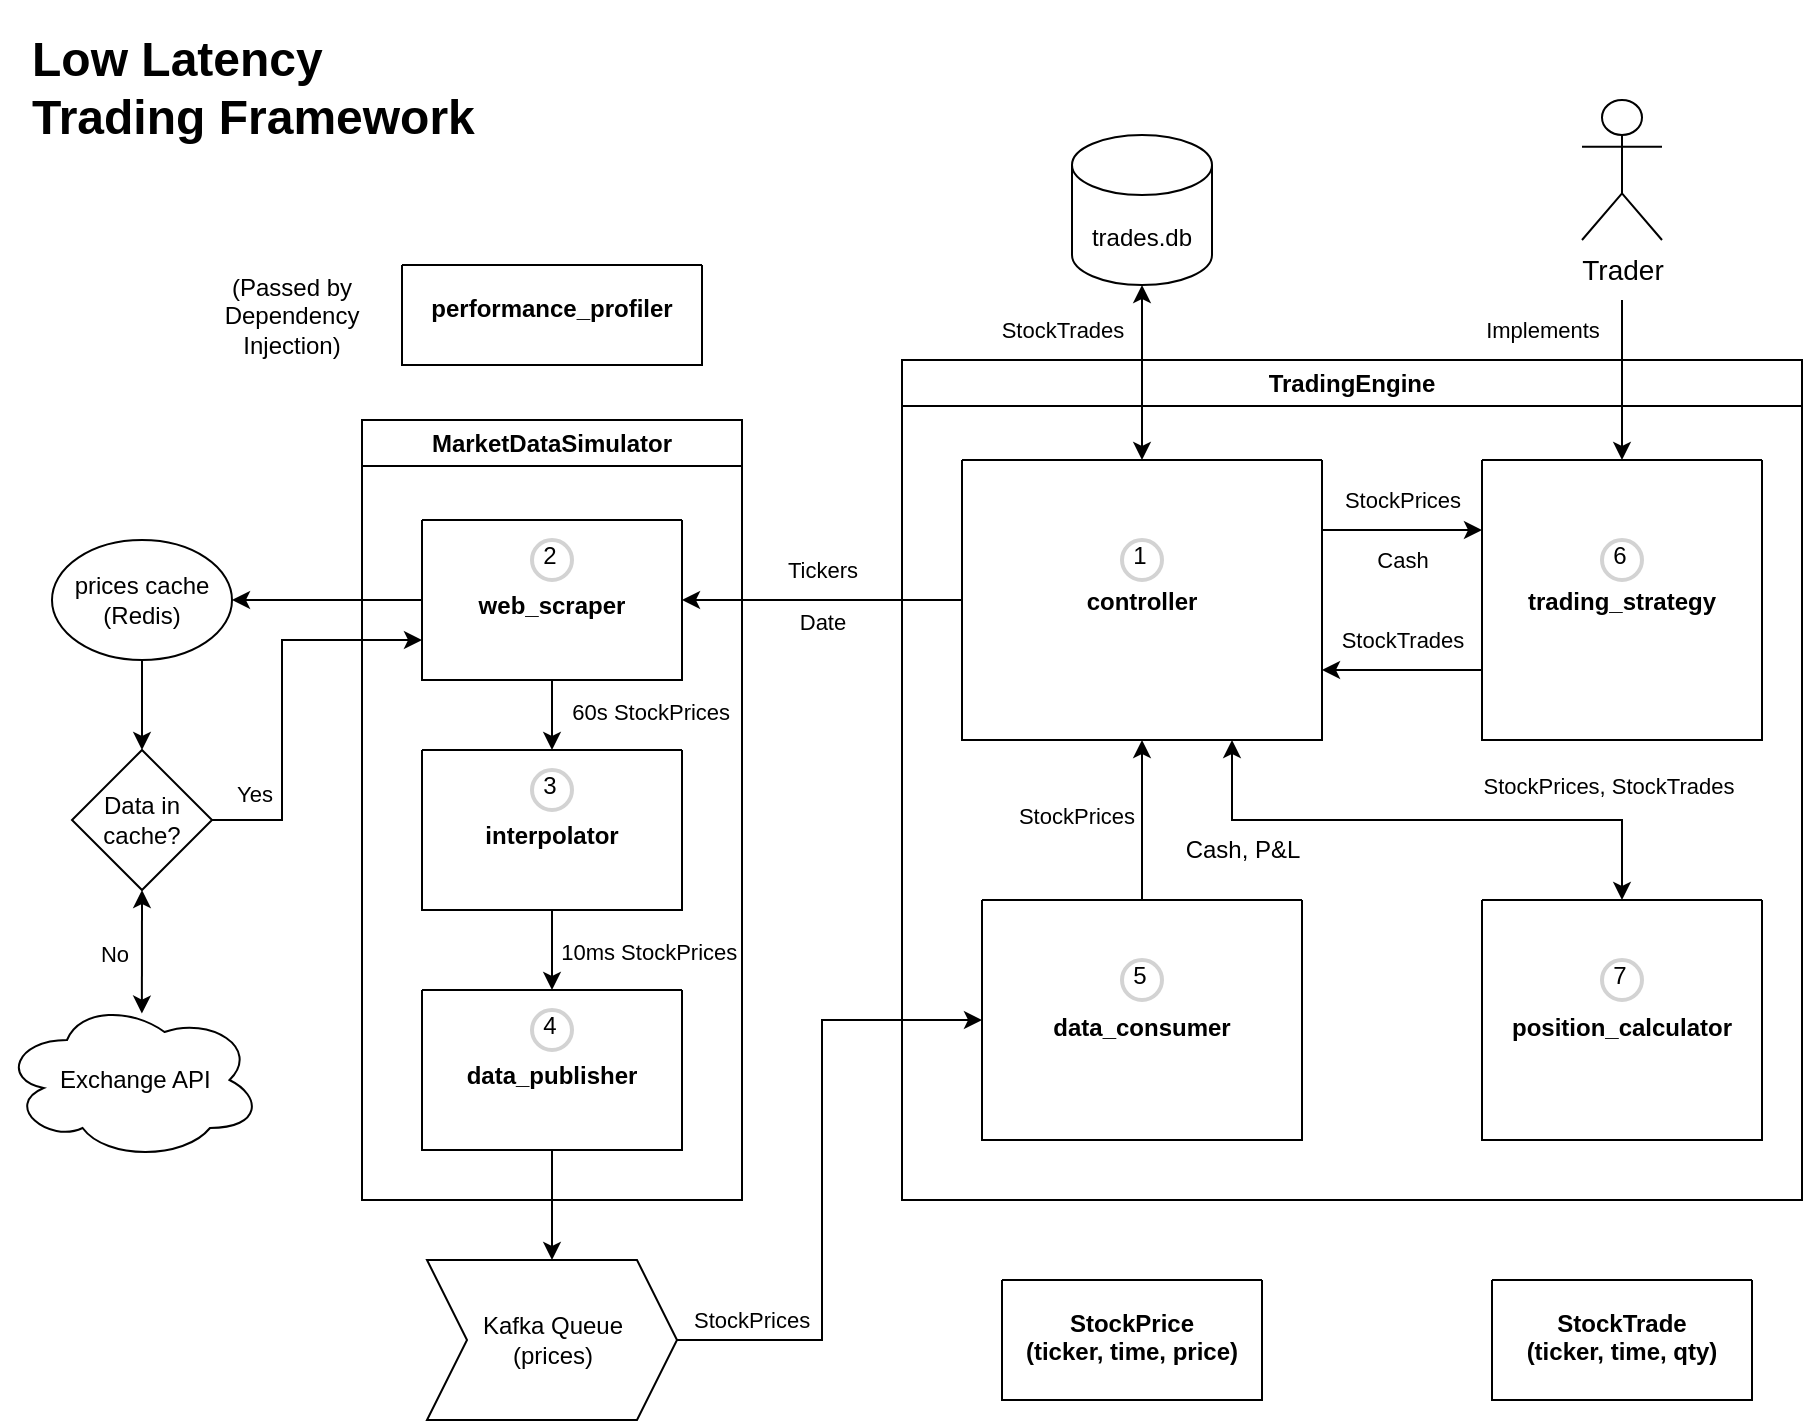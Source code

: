 <mxfile version="21.6.8" type="github">
  <diagram name="Page-1" id="pJ7hlgbtZg3L-grrAXEL">
    <mxGraphModel dx="1562" dy="885" grid="1" gridSize="10" guides="1" tooltips="1" connect="1" arrows="1" fold="1" page="1" pageScale="1" pageWidth="850" pageHeight="1100" math="0" shadow="0">
      <root>
        <mxCell id="0" />
        <mxCell id="1" parent="0" />
        <mxCell id="3ZmCXDLjL7RIUipo-lnP-1" value="TradingEngine" style="swimlane;whiteSpace=wrap;html=1;labelBackgroundColor=none;fillOpacity=0;" vertex="1" parent="1">
          <mxGeometry x="570" y="320" width="450" height="420" as="geometry" />
        </mxCell>
        <mxCell id="3ZmCXDLjL7RIUipo-lnP-2" value="&#xa;&#xa;&#xa;&#xa;&#xa;&#xa;&#xa;&#xa;&#xa;&#xa;trading_strategy" style="swimlane;startSize=0;labelBackgroundColor=none;" vertex="1" parent="3ZmCXDLjL7RIUipo-lnP-1">
          <mxGeometry x="290" y="50" width="140" height="140" as="geometry" />
        </mxCell>
        <mxCell id="3ZmCXDLjL7RIUipo-lnP-3" value="6" style="ellipse;html=1;aspect=fixed;strokeWidth=2;spacingBottom=4;spacingRight=2;strokeColor=#d3d3d3;labelBackgroundColor=none;whiteSpace=wrap;fillOpacity=0;" vertex="1" parent="3ZmCXDLjL7RIUipo-lnP-2">
          <mxGeometry x="60" y="40" width="20" height="20" as="geometry" />
        </mxCell>
        <mxCell id="3ZmCXDLjL7RIUipo-lnP-4" value="&#xa;&#xa;&#xa;&#xa;&#xa;&#xa;&#xa;&#xa;&#xa;&#xa;controller" style="swimlane;startSize=0;labelBackgroundColor=none;" vertex="1" parent="3ZmCXDLjL7RIUipo-lnP-1">
          <mxGeometry x="30" y="50" width="180" height="140" as="geometry" />
        </mxCell>
        <mxCell id="3ZmCXDLjL7RIUipo-lnP-5" value="1" style="ellipse;whiteSpace=wrap;html=1;aspect=fixed;strokeWidth=2;spacingBottom=4;spacingRight=2;strokeColor=#d3d3d3;fillOpacity=0;" vertex="1" parent="3ZmCXDLjL7RIUipo-lnP-4">
          <mxGeometry x="80" y="40" width="20" height="20" as="geometry" />
        </mxCell>
        <mxCell id="3ZmCXDLjL7RIUipo-lnP-6" value="&#xa;&#xa;&#xa;&#xa;&#xa;&#xa;&#xa;&#xa;&#xa;data_consumer" style="swimlane;startSize=0;labelBackgroundColor=none;" vertex="1" parent="3ZmCXDLjL7RIUipo-lnP-1">
          <mxGeometry x="40" y="270" width="160" height="120" as="geometry" />
        </mxCell>
        <mxCell id="3ZmCXDLjL7RIUipo-lnP-7" value="5" style="ellipse;whiteSpace=wrap;html=1;aspect=fixed;strokeWidth=2;spacingBottom=4;spacingRight=2;strokeColor=#d3d3d3;fillOpacity=0;" vertex="1" parent="3ZmCXDLjL7RIUipo-lnP-6">
          <mxGeometry x="70" y="30" width="20" height="20" as="geometry" />
        </mxCell>
        <mxCell id="3ZmCXDLjL7RIUipo-lnP-8" value="&#xa;&#xa;&#xa;&#xa;&#xa;&#xa;&#xa;&#xa;&#xa;position_calculator" style="swimlane;startSize=0;labelBackgroundColor=none;" vertex="1" parent="3ZmCXDLjL7RIUipo-lnP-1">
          <mxGeometry x="290" y="270" width="140" height="120" as="geometry" />
        </mxCell>
        <mxCell id="3ZmCXDLjL7RIUipo-lnP-9" value="7" style="ellipse;whiteSpace=wrap;html=1;aspect=fixed;strokeWidth=2;spacingBottom=4;spacingRight=2;strokeColor=#d3d3d3;fillOpacity=0;" vertex="1" parent="3ZmCXDLjL7RIUipo-lnP-8">
          <mxGeometry x="60" y="30" width="20" height="20" as="geometry" />
        </mxCell>
        <mxCell id="3ZmCXDLjL7RIUipo-lnP-10" value="" style="endArrow=classic;startArrow=classic;html=1;rounded=0;entryX=0.75;entryY=1;entryDx=0;entryDy=0;exitX=0.5;exitY=0;exitDx=0;exitDy=0;labelBackgroundColor=none;" edge="1" parent="3ZmCXDLjL7RIUipo-lnP-1" source="3ZmCXDLjL7RIUipo-lnP-8" target="3ZmCXDLjL7RIUipo-lnP-4">
          <mxGeometry width="50" height="50" relative="1" as="geometry">
            <mxPoint x="95" y="270" as="sourcePoint" />
            <mxPoint x="115" y="230" as="targetPoint" />
            <Array as="points">
              <mxPoint x="360" y="230" />
              <mxPoint x="165" y="230" />
            </Array>
          </mxGeometry>
        </mxCell>
        <mxCell id="3ZmCXDLjL7RIUipo-lnP-11" value="" style="endArrow=classic;html=1;rounded=0;exitX=0.5;exitY=0;exitDx=0;exitDy=0;entryX=0.5;entryY=1;entryDx=0;entryDy=0;labelBackgroundColor=none;" edge="1" parent="3ZmCXDLjL7RIUipo-lnP-1" source="3ZmCXDLjL7RIUipo-lnP-6" target="3ZmCXDLjL7RIUipo-lnP-4">
          <mxGeometry width="50" height="50" relative="1" as="geometry">
            <mxPoint x="-140" y="230" as="sourcePoint" />
            <mxPoint x="-90" y="180" as="targetPoint" />
          </mxGeometry>
        </mxCell>
        <mxCell id="3ZmCXDLjL7RIUipo-lnP-12" value="StockPrices" style="edgeLabel;html=1;align=center;verticalAlign=middle;resizable=0;points=[];labelBackgroundColor=none;" vertex="1" connectable="0" parent="3ZmCXDLjL7RIUipo-lnP-1">
          <mxGeometry x="70" y="230.004" as="geometry">
            <mxPoint x="17" y="-2" as="offset" />
          </mxGeometry>
        </mxCell>
        <mxCell id="3ZmCXDLjL7RIUipo-lnP-13" value="StockPrices, StockTrades" style="edgeLabel;html=1;align=center;verticalAlign=middle;resizable=0;points=[];labelBackgroundColor=none;" vertex="1" connectable="0" parent="3ZmCXDLjL7RIUipo-lnP-1">
          <mxGeometry x="360" y="210.004" as="geometry">
            <mxPoint x="-7" y="3" as="offset" />
          </mxGeometry>
        </mxCell>
        <mxCell id="3ZmCXDLjL7RIUipo-lnP-14" value="" style="endArrow=classic;html=1;rounded=0;exitX=1;exitY=0.25;exitDx=0;exitDy=0;entryX=0;entryY=0.25;entryDx=0;entryDy=0;" edge="1" parent="3ZmCXDLjL7RIUipo-lnP-1" source="3ZmCXDLjL7RIUipo-lnP-4" target="3ZmCXDLjL7RIUipo-lnP-2">
          <mxGeometry width="50" height="50" relative="1" as="geometry">
            <mxPoint x="70" y="280" as="sourcePoint" />
            <mxPoint x="120" y="230" as="targetPoint" />
          </mxGeometry>
        </mxCell>
        <mxCell id="3ZmCXDLjL7RIUipo-lnP-15" value="" style="endArrow=classic;html=1;rounded=0;exitX=0;exitY=0.75;exitDx=0;exitDy=0;entryX=1;entryY=0.75;entryDx=0;entryDy=0;" edge="1" parent="3ZmCXDLjL7RIUipo-lnP-1" source="3ZmCXDLjL7RIUipo-lnP-2" target="3ZmCXDLjL7RIUipo-lnP-4">
          <mxGeometry width="50" height="50" relative="1" as="geometry">
            <mxPoint x="70" y="280" as="sourcePoint" />
            <mxPoint x="120" y="230" as="targetPoint" />
          </mxGeometry>
        </mxCell>
        <mxCell id="3ZmCXDLjL7RIUipo-lnP-16" value="StockPrices" style="edgeLabel;html=1;align=center;verticalAlign=middle;resizable=0;points=[];labelBackgroundColor=none;" vertex="1" connectable="0" parent="3ZmCXDLjL7RIUipo-lnP-1">
          <mxGeometry x="290" y="100.0" as="geometry">
            <mxPoint x="-40" y="-30" as="offset" />
          </mxGeometry>
        </mxCell>
        <mxCell id="3ZmCXDLjL7RIUipo-lnP-17" value="Cash, P&amp;amp;L" style="text;html=1;align=center;verticalAlign=middle;resizable=0;points=[];autosize=1;strokeColor=none;fillColor=none;" vertex="1" parent="3ZmCXDLjL7RIUipo-lnP-1">
          <mxGeometry x="130" y="230" width="80" height="30" as="geometry" />
        </mxCell>
        <mxCell id="3ZmCXDLjL7RIUipo-lnP-18" value="StockTrades" style="edgeLabel;html=1;align=center;verticalAlign=middle;resizable=0;points=[];labelBackgroundColor=none;" vertex="1" connectable="0" parent="3ZmCXDLjL7RIUipo-lnP-1">
          <mxGeometry x="290" y="170.0" as="geometry">
            <mxPoint x="-40" y="-30" as="offset" />
          </mxGeometry>
        </mxCell>
        <mxCell id="3ZmCXDLjL7RIUipo-lnP-19" value="Cash" style="edgeLabel;html=1;align=center;verticalAlign=middle;resizable=0;points=[];labelBackgroundColor=none;" vertex="1" connectable="0" parent="3ZmCXDLjL7RIUipo-lnP-1">
          <mxGeometry x="290" y="130.0" as="geometry">
            <mxPoint x="-40" y="-30" as="offset" />
          </mxGeometry>
        </mxCell>
        <mxCell id="3ZmCXDLjL7RIUipo-lnP-20" value="MarketDataSimulator" style="swimlane;whiteSpace=wrap;html=1;labelBackgroundColor=none;fillOpacity=0;" vertex="1" parent="1">
          <mxGeometry x="300" y="350" width="190" height="390" as="geometry" />
        </mxCell>
        <mxCell id="3ZmCXDLjL7RIUipo-lnP-21" value="&#xa;&#xa;&#xa;&#xa;&#xa;&#xa;interpolator" style="swimlane;startSize=0;labelBackgroundColor=none;" vertex="1" parent="3ZmCXDLjL7RIUipo-lnP-20">
          <mxGeometry x="30" y="165" width="130" height="80" as="geometry" />
        </mxCell>
        <mxCell id="3ZmCXDLjL7RIUipo-lnP-22" value="3" style="ellipse;whiteSpace=wrap;html=1;aspect=fixed;strokeWidth=2;spacingBottom=4;spacingRight=2;strokeColor=#d3d3d3;fillOpacity=0;" vertex="1" parent="3ZmCXDLjL7RIUipo-lnP-21">
          <mxGeometry x="55" y="10" width="20" height="20" as="geometry" />
        </mxCell>
        <mxCell id="3ZmCXDLjL7RIUipo-lnP-23" value="&#xa;&#xa;&#xa;&#xa;&#xa;&#xa;data_publisher" style="swimlane;startSize=0;labelBackgroundColor=none;" vertex="1" parent="3ZmCXDLjL7RIUipo-lnP-20">
          <mxGeometry x="30" y="285" width="130" height="80" as="geometry" />
        </mxCell>
        <mxCell id="3ZmCXDLjL7RIUipo-lnP-24" value="4" style="ellipse;whiteSpace=wrap;html=1;aspect=fixed;strokeWidth=2;spacingBottom=4;spacingRight=2;strokeColor=#d3d3d3;fillOpacity=0;" vertex="1" parent="3ZmCXDLjL7RIUipo-lnP-23">
          <mxGeometry x="55" y="10" width="20" height="20" as="geometry" />
        </mxCell>
        <mxCell id="3ZmCXDLjL7RIUipo-lnP-25" value="&#xa;&#xa;&#xa;&#xa;&#xa;&#xa;web_scraper" style="swimlane;startSize=0;labelBackgroundColor=none;" vertex="1" parent="3ZmCXDLjL7RIUipo-lnP-20">
          <mxGeometry x="30" y="50" width="130" height="80" as="geometry" />
        </mxCell>
        <mxCell id="3ZmCXDLjL7RIUipo-lnP-26" value="2" style="ellipse;whiteSpace=wrap;html=1;aspect=fixed;strokeWidth=2;spacingBottom=4;spacingRight=2;strokeColor=#d3d3d3;fillOpacity=0;" vertex="1" parent="3ZmCXDLjL7RIUipo-lnP-25">
          <mxGeometry x="55" y="10" width="20" height="20" as="geometry" />
        </mxCell>
        <mxCell id="3ZmCXDLjL7RIUipo-lnP-27" value="" style="endArrow=classic;html=1;rounded=0;exitX=0.5;exitY=1;exitDx=0;exitDy=0;entryX=0.5;entryY=0;entryDx=0;entryDy=0;" edge="1" parent="3ZmCXDLjL7RIUipo-lnP-20" source="3ZmCXDLjL7RIUipo-lnP-21" target="3ZmCXDLjL7RIUipo-lnP-23">
          <mxGeometry width="50" height="50" relative="1" as="geometry">
            <mxPoint x="270" y="270" as="sourcePoint" />
            <mxPoint x="320" y="220" as="targetPoint" />
          </mxGeometry>
        </mxCell>
        <mxCell id="3ZmCXDLjL7RIUipo-lnP-28" value="" style="endArrow=classic;html=1;rounded=0;exitX=0.5;exitY=1;exitDx=0;exitDy=0;entryX=0.5;entryY=0;entryDx=0;entryDy=0;" edge="1" parent="3ZmCXDLjL7RIUipo-lnP-20" source="3ZmCXDLjL7RIUipo-lnP-25" target="3ZmCXDLjL7RIUipo-lnP-21">
          <mxGeometry width="50" height="50" relative="1" as="geometry">
            <mxPoint x="200" y="200" as="sourcePoint" />
            <mxPoint x="250" y="150" as="targetPoint" />
          </mxGeometry>
        </mxCell>
        <mxCell id="3ZmCXDLjL7RIUipo-lnP-29" value="&amp;nbsp; &amp;nbsp; 60s StockPrices" style="edgeLabel;html=1;align=center;verticalAlign=middle;resizable=0;points=[];labelBackgroundColor=none;" vertex="1" connectable="0" parent="3ZmCXDLjL7RIUipo-lnP-20">
          <mxGeometry x="130" y="150" as="geometry">
            <mxPoint x="8" y="-4" as="offset" />
          </mxGeometry>
        </mxCell>
        <mxCell id="3ZmCXDLjL7RIUipo-lnP-30" value="&amp;nbsp; &amp;nbsp; 10ms StockPrices" style="edgeLabel;html=1;align=center;verticalAlign=middle;resizable=0;points=[];labelBackgroundColor=none;" vertex="1" connectable="0" parent="3ZmCXDLjL7RIUipo-lnP-20">
          <mxGeometry x="130" y="160" as="geometry">
            <mxPoint x="7" y="106" as="offset" />
          </mxGeometry>
        </mxCell>
        <mxCell id="3ZmCXDLjL7RIUipo-lnP-31" value="" style="endArrow=classic;html=1;rounded=0;entryX=0.5;entryY=0;entryDx=0;entryDy=0;labelBackgroundColor=none;" edge="1" parent="1" target="3ZmCXDLjL7RIUipo-lnP-2">
          <mxGeometry width="50" height="50" relative="1" as="geometry">
            <mxPoint x="930" y="290" as="sourcePoint" />
            <mxPoint x="750" y="480" as="targetPoint" />
            <Array as="points" />
          </mxGeometry>
        </mxCell>
        <mxCell id="3ZmCXDLjL7RIUipo-lnP-32" value="&lt;font style=&quot;font-size: 14px;&quot;&gt;Trader&lt;/font&gt;" style="shape=umlActor;verticalLabelPosition=bottom;verticalAlign=top;html=1;outlineConnect=0;labelBackgroundColor=none;fillOpacity=0;" vertex="1" parent="1">
          <mxGeometry x="910" y="190" width="40" height="70" as="geometry" />
        </mxCell>
        <mxCell id="3ZmCXDLjL7RIUipo-lnP-33" value="&amp;nbsp;Exchange API" style="ellipse;shape=cloud;whiteSpace=wrap;html=1;labelBackgroundColor=none;fillOpacity=0;" vertex="1" parent="1">
          <mxGeometry x="120" y="640" width="130" height="80" as="geometry" />
        </mxCell>
        <mxCell id="3ZmCXDLjL7RIUipo-lnP-34" value="Kafka Queue&#xa;(prices)" style="shape=step;perimeter=stepPerimeter;whiteSpace=wrap;html=1;fixedSize=1;labelBackgroundColor=none;fillOpacity=0;" vertex="1" parent="1">
          <mxGeometry x="332.5" y="770" width="125" height="80" as="geometry" />
        </mxCell>
        <mxCell id="3ZmCXDLjL7RIUipo-lnP-35" value="" style="endArrow=classic;html=1;rounded=0;exitX=0.5;exitY=1;exitDx=0;exitDy=0;entryX=0.5;entryY=0;entryDx=0;entryDy=0;labelBackgroundColor=none;" edge="1" parent="1" source="3ZmCXDLjL7RIUipo-lnP-23" target="3ZmCXDLjL7RIUipo-lnP-34">
          <mxGeometry width="50" height="50" relative="1" as="geometry">
            <mxPoint x="377.5" y="710" as="sourcePoint" />
            <mxPoint x="687.5" y="780" as="targetPoint" />
            <Array as="points" />
          </mxGeometry>
        </mxCell>
        <mxCell id="3ZmCXDLjL7RIUipo-lnP-36" value="" style="endArrow=classic;html=1;rounded=0;exitX=1;exitY=0.5;exitDx=0;exitDy=0;entryX=0;entryY=0.5;entryDx=0;entryDy=0;labelBackgroundColor=none;" edge="1" parent="1" source="3ZmCXDLjL7RIUipo-lnP-34" target="3ZmCXDLjL7RIUipo-lnP-6">
          <mxGeometry width="50" height="50" relative="1" as="geometry">
            <mxPoint x="420" y="470" as="sourcePoint" />
            <mxPoint x="510" y="650" as="targetPoint" />
            <Array as="points">
              <mxPoint x="530" y="810" />
              <mxPoint x="530" y="650" />
            </Array>
          </mxGeometry>
        </mxCell>
        <mxCell id="3ZmCXDLjL7RIUipo-lnP-37" value="" style="endArrow=classic;startArrow=classic;html=1;rounded=0;entryX=0.5;entryY=1;entryDx=0;entryDy=0;entryPerimeter=0;labelBackgroundColor=none;exitX=0.5;exitY=0;exitDx=0;exitDy=0;" edge="1" parent="1" source="3ZmCXDLjL7RIUipo-lnP-4" target="3ZmCXDLjL7RIUipo-lnP-38">
          <mxGeometry width="50" height="50" relative="1" as="geometry">
            <mxPoint x="690" y="370" as="sourcePoint" />
            <mxPoint x="700" y="290" as="targetPoint" />
          </mxGeometry>
        </mxCell>
        <mxCell id="3ZmCXDLjL7RIUipo-lnP-38" value="trades.db" style="shape=cylinder3;boundedLbl=1;backgroundOutline=1;size=15;labelBackgroundColor=none;fillOpacity=0;" vertex="1" parent="1">
          <mxGeometry x="655" y="207.5" width="70" height="75" as="geometry" />
        </mxCell>
        <mxCell id="3ZmCXDLjL7RIUipo-lnP-39" value="" style="endArrow=classic;html=1;rounded=0;labelBackgroundColor=none;exitX=0;exitY=0.5;exitDx=0;exitDy=0;entryX=1;entryY=0.5;entryDx=0;entryDy=0;" edge="1" parent="1" source="3ZmCXDLjL7RIUipo-lnP-25" target="3ZmCXDLjL7RIUipo-lnP-48">
          <mxGeometry width="50" height="50" relative="1" as="geometry">
            <mxPoint x="550.5" y="309" as="sourcePoint" />
            <mxPoint x="470.5" y="309" as="targetPoint" />
          </mxGeometry>
        </mxCell>
        <mxCell id="3ZmCXDLjL7RIUipo-lnP-40" value="&#xa;&#xa;&#xa;performance_profiler" style="swimlane;startSize=0;labelBackgroundColor=none;" vertex="1" parent="1">
          <mxGeometry x="320" y="272.5" width="150" height="50" as="geometry" />
        </mxCell>
        <mxCell id="3ZmCXDLjL7RIUipo-lnP-41" value="&lt;h1&gt;Low Latency Trading Framework&lt;/h1&gt;" style="text;html=1;strokeColor=none;fillColor=none;spacing=5;spacingTop=-20;whiteSpace=wrap;overflow=hidden;rounded=0;labelBackgroundColor=none;" vertex="1" parent="1">
          <mxGeometry x="130" y="150" width="232.5" height="80" as="geometry" />
        </mxCell>
        <mxCell id="3ZmCXDLjL7RIUipo-lnP-42" value="(Passed by Dependency Injection)" style="text;html=1;strokeColor=none;fillColor=none;align=center;verticalAlign=middle;whiteSpace=wrap;rounded=0;labelBackgroundColor=none;" vertex="1" parent="1">
          <mxGeometry x="235" y="282.5" width="60" height="30" as="geometry" />
        </mxCell>
        <mxCell id="3ZmCXDLjL7RIUipo-lnP-43" value="&#xa;&#xa;&#xa;&#xa;StockPrice &#xa;(ticker, time, price)" style="swimlane;startSize=0;labelBackgroundColor=none;" vertex="1" parent="1">
          <mxGeometry x="620" y="780" width="130" height="60" as="geometry" />
        </mxCell>
        <mxCell id="3ZmCXDLjL7RIUipo-lnP-44" value="&#xa;&#xa;&#xa;&#xa;StockTrade&#xa;(ticker, time, qty)" style="swimlane;startSize=0;labelBackgroundColor=none;" vertex="1" parent="1">
          <mxGeometry x="865" y="780" width="130" height="60" as="geometry" />
        </mxCell>
        <mxCell id="3ZmCXDLjL7RIUipo-lnP-45" value="&lt;font style=&quot;font-size: 11px;&quot;&gt;StockTrades&lt;/font&gt;" style="text;html=1;align=center;verticalAlign=middle;resizable=0;points=[];autosize=1;strokeColor=none;fillColor=none;" vertex="1" parent="1">
          <mxGeometry x="610" y="290" width="80" height="30" as="geometry" />
        </mxCell>
        <mxCell id="3ZmCXDLjL7RIUipo-lnP-46" value="&lt;font style=&quot;font-size: 11px;&quot;&gt;Implements&lt;/font&gt;" style="text;html=1;align=center;verticalAlign=middle;resizable=0;points=[];autosize=1;strokeColor=none;fillColor=none;" vertex="1" parent="1">
          <mxGeometry x="850" y="290" width="80" height="30" as="geometry" />
        </mxCell>
        <mxCell id="3ZmCXDLjL7RIUipo-lnP-47" value="&amp;nbsp; &amp;nbsp;StockPrices" style="edgeLabel;html=1;align=center;verticalAlign=middle;resizable=0;points=[];labelBackgroundColor=none;" vertex="1" connectable="0" parent="1">
          <mxGeometry x="530" y="830.0" as="geometry">
            <mxPoint x="-40" y="-30" as="offset" />
          </mxGeometry>
        </mxCell>
        <mxCell id="3ZmCXDLjL7RIUipo-lnP-48" value="prices cache&#xa;(Redis)" style="ellipse;whiteSpace=wrap;html=1;labelBackgroundColor=none;strokeColor=default;shadow=0;fillOpacity=0;" vertex="1" parent="1">
          <mxGeometry x="145" y="410" width="90" height="60" as="geometry" />
        </mxCell>
        <mxCell id="3ZmCXDLjL7RIUipo-lnP-49" value="" style="endArrow=classic;html=1;rounded=0;exitX=0.5;exitY=1;exitDx=0;exitDy=0;entryX=0.5;entryY=0;entryDx=0;entryDy=0;labelBackgroundColor=none;" edge="1" parent="1" source="3ZmCXDLjL7RIUipo-lnP-48" target="3ZmCXDLjL7RIUipo-lnP-50">
          <mxGeometry width="50" height="50" relative="1" as="geometry">
            <mxPoint x="420" y="610" as="sourcePoint" />
            <mxPoint x="470" y="560" as="targetPoint" />
            <Array as="points" />
          </mxGeometry>
        </mxCell>
        <mxCell id="3ZmCXDLjL7RIUipo-lnP-50" value="Data in cache?" style="rhombus;whiteSpace=wrap;html=1;labelBackgroundColor=none;fillOpacity=0;" vertex="1" parent="1">
          <mxGeometry x="155" y="515" width="70" height="70" as="geometry" />
        </mxCell>
        <mxCell id="3ZmCXDLjL7RIUipo-lnP-51" value="" style="endArrow=classic;html=1;rounded=0;exitX=1;exitY=0.5;exitDx=0;exitDy=0;entryX=0;entryY=0.75;entryDx=0;entryDy=0;" edge="1" parent="1" source="3ZmCXDLjL7RIUipo-lnP-50" target="3ZmCXDLjL7RIUipo-lnP-25">
          <mxGeometry width="50" height="50" relative="1" as="geometry">
            <mxPoint x="325" y="550" as="sourcePoint" />
            <mxPoint x="310" y="480" as="targetPoint" />
            <Array as="points">
              <mxPoint x="260" y="550" />
              <mxPoint x="260" y="460" />
            </Array>
          </mxGeometry>
        </mxCell>
        <mxCell id="3ZmCXDLjL7RIUipo-lnP-52" value="Tickers&lt;br&gt;&lt;br&gt;Date" style="edgeLabel;html=1;align=center;verticalAlign=middle;resizable=0;points=[];labelBackgroundColor=none;" vertex="1" connectable="0" parent="1">
          <mxGeometry x="510" y="430" as="geometry">
            <mxPoint x="20" y="8" as="offset" />
          </mxGeometry>
        </mxCell>
        <mxCell id="3ZmCXDLjL7RIUipo-lnP-53" value="No" style="edgeLabel;html=1;align=center;verticalAlign=middle;resizable=0;points=[];labelBackgroundColor=none;" vertex="1" connectable="0" parent="1">
          <mxGeometry x="200" y="680" as="geometry">
            <mxPoint x="-24" y="-63" as="offset" />
          </mxGeometry>
        </mxCell>
        <mxCell id="3ZmCXDLjL7RIUipo-lnP-54" value="Yes" style="edgeLabel;html=1;align=center;verticalAlign=middle;resizable=0;points=[];labelBackgroundColor=none;" vertex="1" connectable="0" parent="1">
          <mxGeometry x="270" y="600" as="geometry">
            <mxPoint x="-24" y="-63" as="offset" />
          </mxGeometry>
        </mxCell>
        <mxCell id="3ZmCXDLjL7RIUipo-lnP-55" value="" style="endArrow=classic;html=1;rounded=0;exitX=0;exitY=0.5;exitDx=0;exitDy=0;" edge="1" parent="1" source="3ZmCXDLjL7RIUipo-lnP-4" target="3ZmCXDLjL7RIUipo-lnP-25">
          <mxGeometry width="50" height="50" relative="1" as="geometry">
            <mxPoint x="280" y="450" as="sourcePoint" />
            <mxPoint x="330" y="400" as="targetPoint" />
          </mxGeometry>
        </mxCell>
        <mxCell id="3ZmCXDLjL7RIUipo-lnP-56" value="" style="endArrow=classic;startArrow=classic;html=1;rounded=0;fontFamily=Helvetica;fontSize=12;fontColor=default;exitX=0.5;exitY=1;exitDx=0;exitDy=0;entryX=0.538;entryY=0.085;entryDx=0;entryDy=0;entryPerimeter=0;" edge="1" parent="1" source="3ZmCXDLjL7RIUipo-lnP-50" target="3ZmCXDLjL7RIUipo-lnP-33">
          <mxGeometry width="50" height="50" relative="1" as="geometry">
            <mxPoint x="500" y="500" as="sourcePoint" />
            <mxPoint x="550" y="450" as="targetPoint" />
          </mxGeometry>
        </mxCell>
      </root>
    </mxGraphModel>
  </diagram>
</mxfile>
